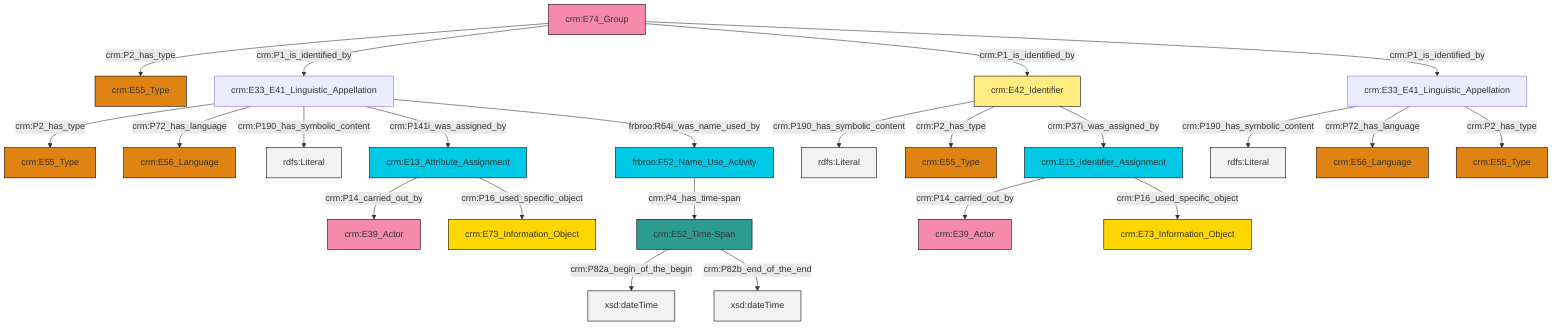 graph TD
classDef Literal fill:#f2f2f2,stroke:#000000;
classDef CRM_Entity fill:#FFFFFF,stroke:#000000;
classDef Temporal_Entity fill:#00C9E6, stroke:#000000;
classDef Type fill:#E18312, stroke:#000000;
classDef Time-Span fill:#2C9C91, stroke:#000000;
classDef Appellation fill:#FFEB7F, stroke:#000000;
classDef Place fill:#008836, stroke:#000000;
classDef Persistent_Item fill:#B266B2, stroke:#000000;
classDef Conceptual_Object fill:#FFD700, stroke:#000000;
classDef Physical_Thing fill:#D2B48C, stroke:#000000;
classDef Actor fill:#f58aad, stroke:#000000;
classDef PC_Classes fill:#4ce600, stroke:#000000;
classDef Multi fill:#cccccc,stroke:#000000;

4["crm:E52_Time-Span"]:::Time-Span -->|crm:P82a_begin_of_the_begin| 5[xsd:dateTime]:::Literal
6["crm:E42_Identifier"]:::Appellation -->|crm:P190_has_symbolic_content| 7[rdfs:Literal]:::Literal
6["crm:E42_Identifier"]:::Appellation -->|crm:P2_has_type| 12["crm:E55_Type"]:::Type
6["crm:E42_Identifier"]:::Appellation -->|crm:P37i_was_assigned_by| 13["crm:E15_Identifier_Assignment"]:::Temporal_Entity
2["crm:E13_Attribute_Assignment"]:::Temporal_Entity -->|crm:P14_carried_out_by| 10["crm:E39_Actor"]:::Actor
18["crm:E33_E41_Linguistic_Appellation"]:::Default -->|crm:P2_has_type| 19["crm:E55_Type"]:::Type
13["crm:E15_Identifier_Assignment"]:::Temporal_Entity -->|crm:P14_carried_out_by| 22["crm:E39_Actor"]:::Actor
24["crm:E74_Group"]:::Actor -->|crm:P2_has_type| 20["crm:E55_Type"]:::Type
18["crm:E33_E41_Linguistic_Appellation"]:::Default -->|crm:P72_has_language| 25["crm:E56_Language"]:::Type
24["crm:E74_Group"]:::Actor -->|crm:P1_is_identified_by| 18["crm:E33_E41_Linguistic_Appellation"]:::Default
18["crm:E33_E41_Linguistic_Appellation"]:::Default -->|crm:P190_has_symbolic_content| 31[rdfs:Literal]:::Literal
4["crm:E52_Time-Span"]:::Time-Span -->|crm:P82b_end_of_the_end| 32[xsd:dateTime]:::Literal
26["crm:E33_E41_Linguistic_Appellation"]:::Default -->|crm:P190_has_symbolic_content| 35[rdfs:Literal]:::Literal
0["frbroo:F52_Name_Use_Activity"]:::Temporal_Entity -->|crm:P4_has_time-span| 4["crm:E52_Time-Span"]:::Time-Span
26["crm:E33_E41_Linguistic_Appellation"]:::Default -->|crm:P72_has_language| 28["crm:E56_Language"]:::Type
24["crm:E74_Group"]:::Actor -->|crm:P1_is_identified_by| 6["crm:E42_Identifier"]:::Appellation
13["crm:E15_Identifier_Assignment"]:::Temporal_Entity -->|crm:P16_used_specific_object| 14["crm:E73_Information_Object"]:::Conceptual_Object
18["crm:E33_E41_Linguistic_Appellation"]:::Default -->|crm:P141i_was_assigned_by| 2["crm:E13_Attribute_Assignment"]:::Temporal_Entity
26["crm:E33_E41_Linguistic_Appellation"]:::Default -->|crm:P2_has_type| 8["crm:E55_Type"]:::Type
18["crm:E33_E41_Linguistic_Appellation"]:::Default -->|frbroo:R64i_was_name_used_by| 0["frbroo:F52_Name_Use_Activity"]:::Temporal_Entity
24["crm:E74_Group"]:::Actor -->|crm:P1_is_identified_by| 26["crm:E33_E41_Linguistic_Appellation"]:::Default
2["crm:E13_Attribute_Assignment"]:::Temporal_Entity -->|crm:P16_used_specific_object| 16["crm:E73_Information_Object"]:::Conceptual_Object